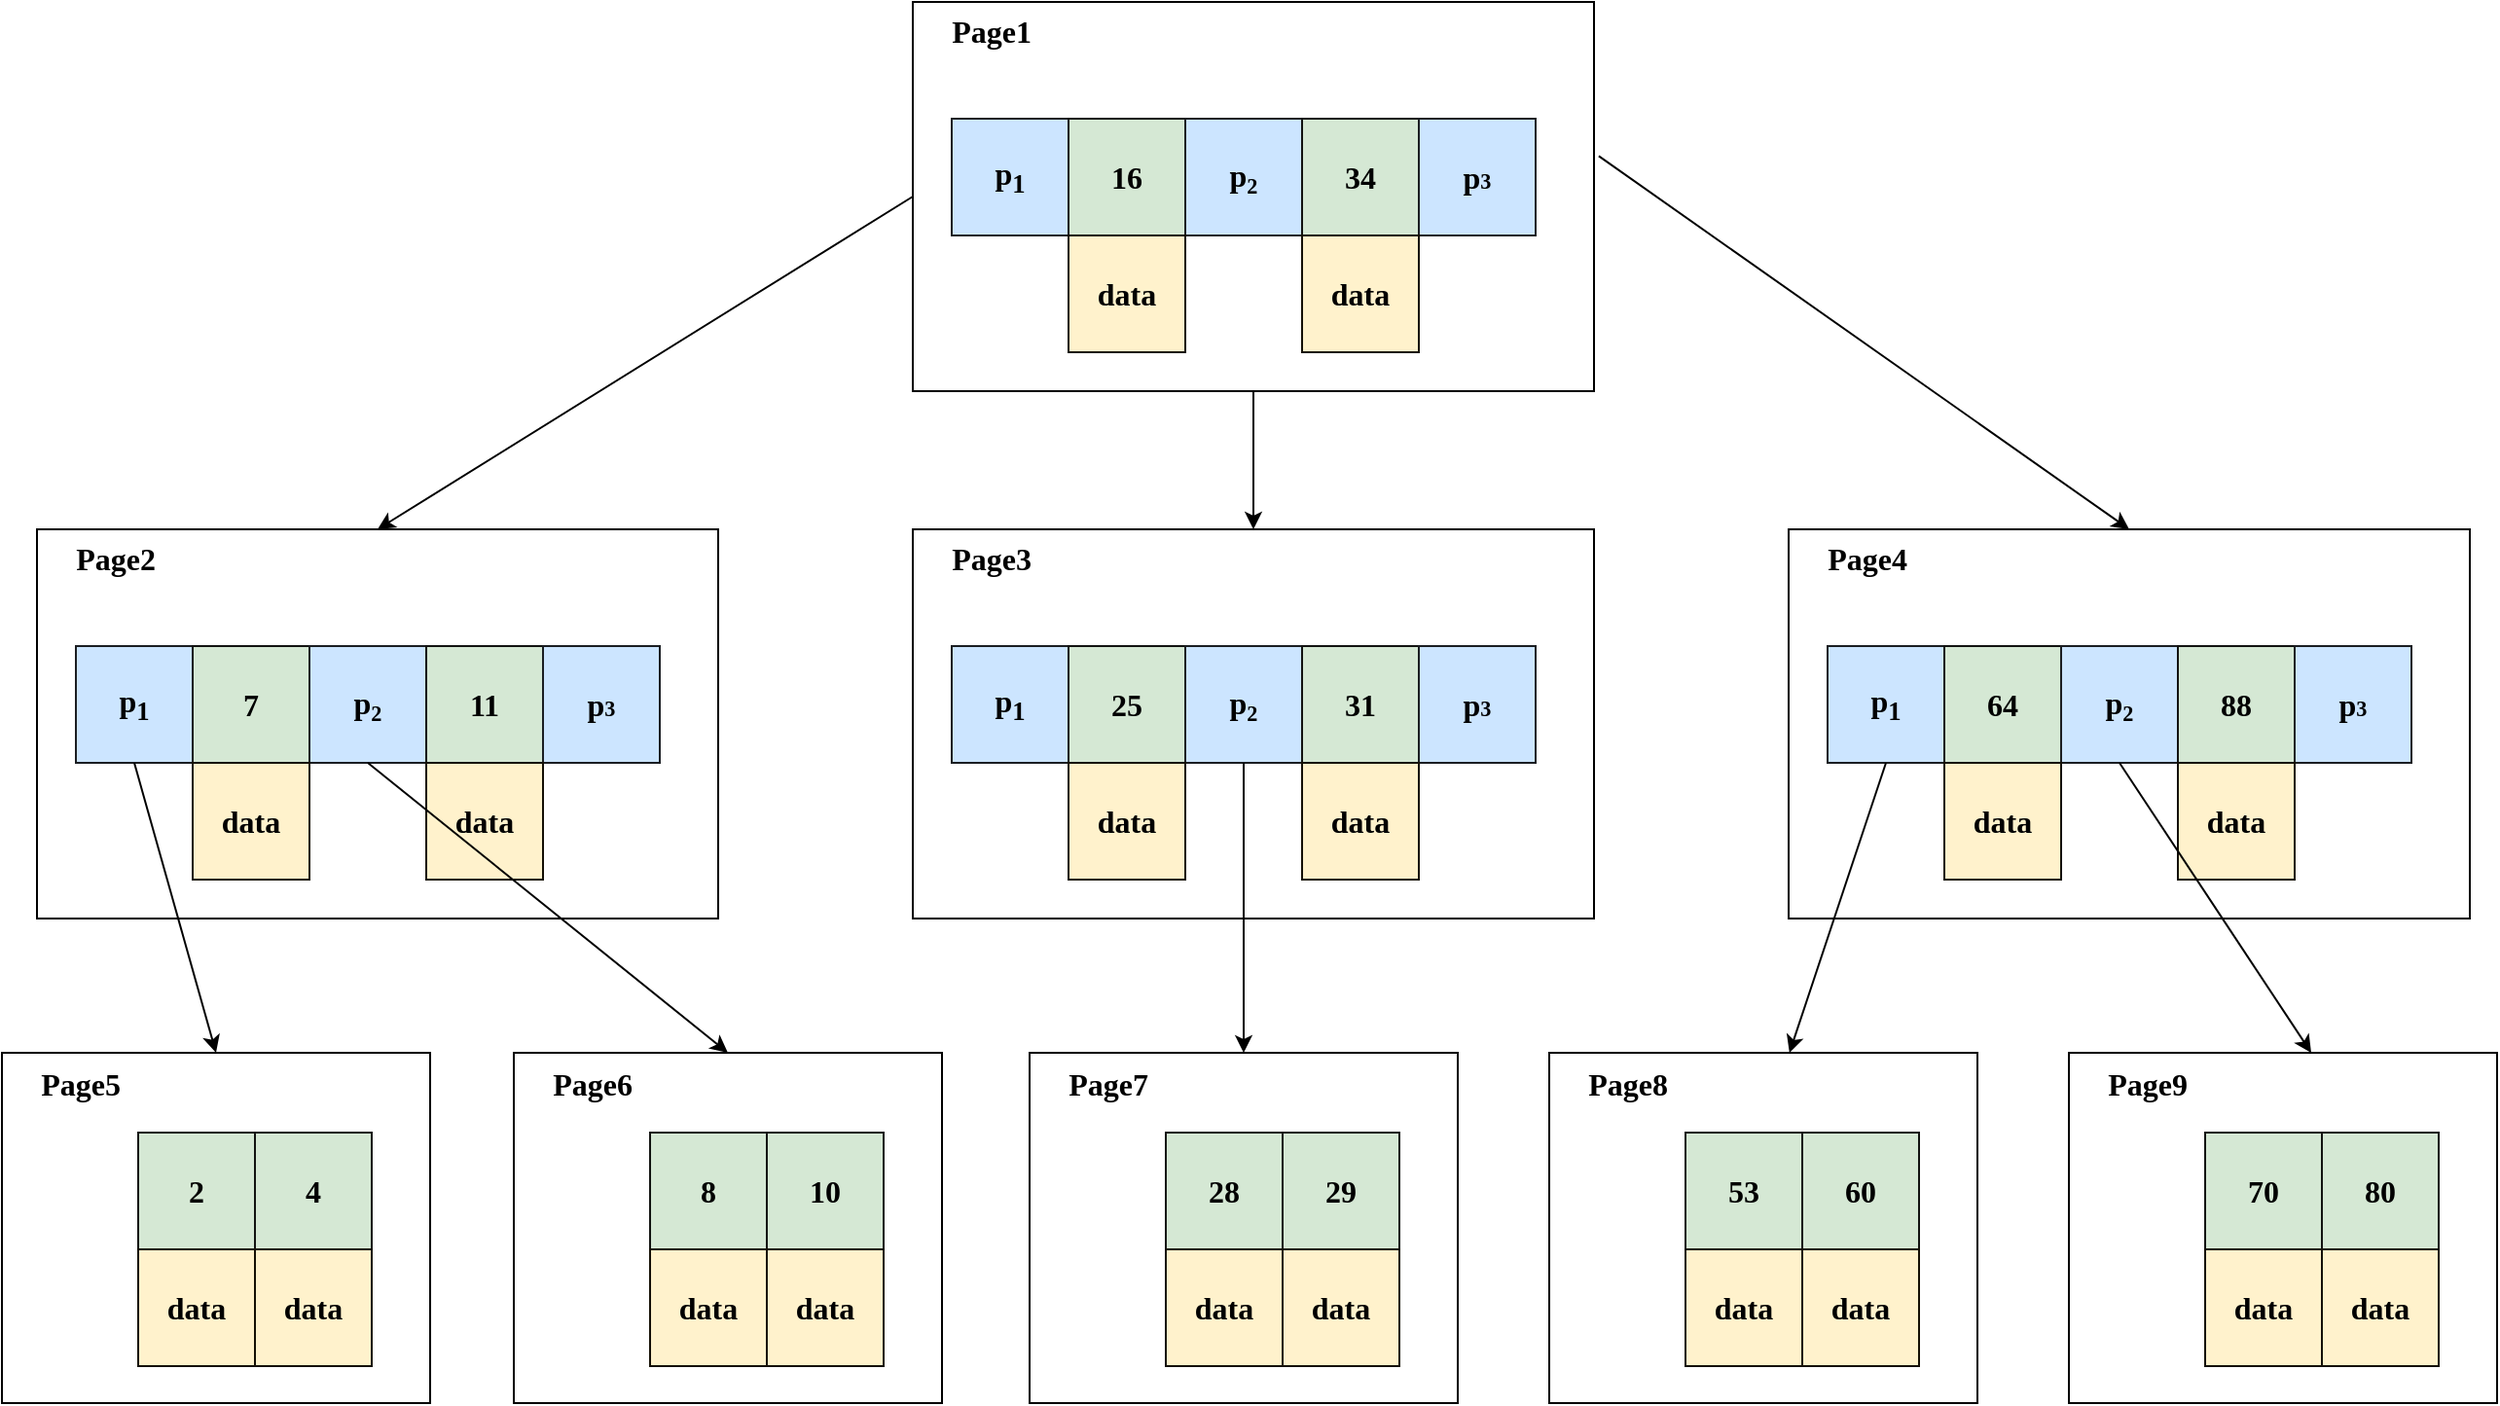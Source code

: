 <mxfile version="21.2.8" type="device">
  <diagram name="Page-1" id="hVvvGBImzzeIShNOH6aR">
    <mxGraphModel dx="2496" dy="1232" grid="1" gridSize="10" guides="1" tooltips="1" connect="1" arrows="1" fold="1" page="1" pageScale="1" pageWidth="827" pageHeight="1169" math="0" shadow="0">
      <root>
        <mxCell id="0" />
        <mxCell id="1" parent="0" />
        <mxCell id="w7mX2GBIEuvkQ30eatzn-45" value="" style="rounded=0;whiteSpace=wrap;html=1;" vertex="1" parent="1">
          <mxGeometry x="-368" y="840" width="220" height="180" as="geometry" />
        </mxCell>
        <mxCell id="w7mX2GBIEuvkQ30eatzn-9" value="" style="rounded=0;whiteSpace=wrap;html=1;" vertex="1" parent="1">
          <mxGeometry x="100" y="300" width="350" height="200" as="geometry" />
        </mxCell>
        <mxCell id="w7mX2GBIEuvkQ30eatzn-2" value="&lt;font face=&quot;Verdana&quot; style=&quot;font-size: 16px;&quot;&gt;&lt;b&gt;p&lt;sub&gt;1&lt;/sub&gt;&lt;/b&gt;&lt;/font&gt;" style="rounded=0;whiteSpace=wrap;html=1;fillColor=#cce5ff;strokeColor=#1b1e22;" vertex="1" parent="1">
          <mxGeometry x="120" y="360" width="60" height="60" as="geometry" />
        </mxCell>
        <mxCell id="w7mX2GBIEuvkQ30eatzn-3" value="&lt;font face=&quot;Verdana&quot;&gt;&lt;span style=&quot;font-size: 16px;&quot;&gt;&lt;b&gt;16&lt;/b&gt;&lt;/span&gt;&lt;/font&gt;" style="rounded=0;whiteSpace=wrap;html=1;fillColor=#d5e8d4;strokeColor=#121311;" vertex="1" parent="1">
          <mxGeometry x="180" y="360" width="60" height="60" as="geometry" />
        </mxCell>
        <mxCell id="w7mX2GBIEuvkQ30eatzn-4" value="&lt;font face=&quot;Verdana&quot; style=&quot;&quot;&gt;&lt;b style=&quot;&quot;&gt;&lt;span style=&quot;font-size: 16px;&quot;&gt;p&lt;/span&gt;&lt;span style=&quot;font-size: 13.333px;&quot;&gt;&lt;sub&gt;2&lt;/sub&gt;&lt;/span&gt;&lt;/b&gt;&lt;/font&gt;" style="rounded=0;whiteSpace=wrap;html=1;fillColor=#cce5ff;strokeColor=#1b1e22;" vertex="1" parent="1">
          <mxGeometry x="240" y="360" width="60" height="60" as="geometry" />
        </mxCell>
        <mxCell id="w7mX2GBIEuvkQ30eatzn-5" value="&lt;font face=&quot;Verdana&quot;&gt;&lt;span style=&quot;font-size: 16px;&quot;&gt;&lt;b&gt;34&lt;/b&gt;&lt;/span&gt;&lt;/font&gt;" style="rounded=0;whiteSpace=wrap;html=1;fillColor=#d5e8d4;strokeColor=#121311;" vertex="1" parent="1">
          <mxGeometry x="300" y="360" width="60" height="60" as="geometry" />
        </mxCell>
        <mxCell id="w7mX2GBIEuvkQ30eatzn-6" value="&lt;font face=&quot;Verdana&quot; style=&quot;&quot;&gt;&lt;b style=&quot;&quot;&gt;&lt;span style=&quot;font-size: 16px;&quot;&gt;p&lt;/span&gt;&lt;span style=&quot;font-size: 11.111px;&quot;&gt;3&lt;/span&gt;&lt;/b&gt;&lt;/font&gt;" style="rounded=0;whiteSpace=wrap;html=1;fillColor=#cce5ff;strokeColor=#1b1e22;" vertex="1" parent="1">
          <mxGeometry x="360" y="360" width="60" height="60" as="geometry" />
        </mxCell>
        <mxCell id="w7mX2GBIEuvkQ30eatzn-7" value="&lt;font face=&quot;Verdana&quot;&gt;&lt;span style=&quot;font-size: 16px;&quot;&gt;&lt;b&gt;data&lt;/b&gt;&lt;/span&gt;&lt;/font&gt;" style="rounded=0;whiteSpace=wrap;html=1;fillColor=#fff2cc;strokeColor=#141005;" vertex="1" parent="1">
          <mxGeometry x="180" y="420" width="60" height="60" as="geometry" />
        </mxCell>
        <mxCell id="w7mX2GBIEuvkQ30eatzn-8" value="&lt;font face=&quot;Verdana&quot;&gt;&lt;span style=&quot;font-size: 16px;&quot;&gt;&lt;b&gt;data&lt;/b&gt;&lt;/span&gt;&lt;/font&gt;" style="rounded=0;whiteSpace=wrap;html=1;fillColor=#fff2cc;strokeColor=#141005;" vertex="1" parent="1">
          <mxGeometry x="300" y="420" width="60" height="60" as="geometry" />
        </mxCell>
        <mxCell id="w7mX2GBIEuvkQ30eatzn-10" value="&lt;font size=&quot;1&quot; face=&quot;Verdana&quot;&gt;&lt;b style=&quot;font-size: 16px;&quot;&gt;Page1&lt;/b&gt;&lt;/font&gt;" style="text;html=1;align=center;verticalAlign=middle;resizable=0;points=[];autosize=1;strokeColor=none;fillColor=none;" vertex="1" parent="1">
          <mxGeometry x="100" y="300" width="80" height="30" as="geometry" />
        </mxCell>
        <mxCell id="w7mX2GBIEuvkQ30eatzn-11" value="" style="rounded=0;whiteSpace=wrap;html=1;" vertex="1" parent="1">
          <mxGeometry x="-350" y="571" width="350" height="200" as="geometry" />
        </mxCell>
        <mxCell id="w7mX2GBIEuvkQ30eatzn-12" value="&lt;font face=&quot;Verdana&quot; style=&quot;font-size: 16px;&quot;&gt;&lt;b&gt;p&lt;sub&gt;1&lt;/sub&gt;&lt;/b&gt;&lt;/font&gt;" style="rounded=0;whiteSpace=wrap;html=1;fillColor=#cce5ff;strokeColor=#1b1e22;" vertex="1" parent="1">
          <mxGeometry x="-330" y="631" width="60" height="60" as="geometry" />
        </mxCell>
        <mxCell id="w7mX2GBIEuvkQ30eatzn-13" value="&lt;font face=&quot;Verdana&quot;&gt;&lt;span style=&quot;font-size: 16px;&quot;&gt;&lt;b&gt;7&lt;/b&gt;&lt;/span&gt;&lt;/font&gt;" style="rounded=0;whiteSpace=wrap;html=1;fillColor=#d5e8d4;strokeColor=#121311;" vertex="1" parent="1">
          <mxGeometry x="-270" y="631" width="60" height="60" as="geometry" />
        </mxCell>
        <mxCell id="w7mX2GBIEuvkQ30eatzn-14" value="&lt;font face=&quot;Verdana&quot; style=&quot;&quot;&gt;&lt;b style=&quot;&quot;&gt;&lt;span style=&quot;font-size: 16px;&quot;&gt;p&lt;/span&gt;&lt;span style=&quot;font-size: 13.333px;&quot;&gt;&lt;sub&gt;2&lt;/sub&gt;&lt;/span&gt;&lt;/b&gt;&lt;/font&gt;" style="rounded=0;whiteSpace=wrap;html=1;fillColor=#cce5ff;strokeColor=#1b1e22;" vertex="1" parent="1">
          <mxGeometry x="-210" y="631" width="60" height="60" as="geometry" />
        </mxCell>
        <mxCell id="w7mX2GBIEuvkQ30eatzn-15" value="&lt;font face=&quot;Verdana&quot;&gt;&lt;span style=&quot;font-size: 16px;&quot;&gt;&lt;b&gt;11&lt;/b&gt;&lt;/span&gt;&lt;/font&gt;" style="rounded=0;whiteSpace=wrap;html=1;fillColor=#d5e8d4;strokeColor=#121311;" vertex="1" parent="1">
          <mxGeometry x="-150" y="631" width="60" height="60" as="geometry" />
        </mxCell>
        <mxCell id="w7mX2GBIEuvkQ30eatzn-16" value="&lt;font face=&quot;Verdana&quot; style=&quot;&quot;&gt;&lt;b style=&quot;&quot;&gt;&lt;span style=&quot;font-size: 16px;&quot;&gt;p&lt;/span&gt;&lt;span style=&quot;font-size: 11.111px;&quot;&gt;3&lt;/span&gt;&lt;/b&gt;&lt;/font&gt;" style="rounded=0;whiteSpace=wrap;html=1;fillColor=#cce5ff;strokeColor=#1b1e22;" vertex="1" parent="1">
          <mxGeometry x="-90" y="631" width="60" height="60" as="geometry" />
        </mxCell>
        <mxCell id="w7mX2GBIEuvkQ30eatzn-17" value="&lt;font face=&quot;Verdana&quot;&gt;&lt;span style=&quot;font-size: 16px;&quot;&gt;&lt;b&gt;data&lt;/b&gt;&lt;/span&gt;&lt;/font&gt;" style="rounded=0;whiteSpace=wrap;html=1;fillColor=#fff2cc;strokeColor=#141005;" vertex="1" parent="1">
          <mxGeometry x="-270" y="691" width="60" height="60" as="geometry" />
        </mxCell>
        <mxCell id="w7mX2GBIEuvkQ30eatzn-18" value="&lt;font face=&quot;Verdana&quot;&gt;&lt;span style=&quot;font-size: 16px;&quot;&gt;&lt;b&gt;data&lt;/b&gt;&lt;/span&gt;&lt;/font&gt;" style="rounded=0;whiteSpace=wrap;html=1;fillColor=#fff2cc;strokeColor=#141005;" vertex="1" parent="1">
          <mxGeometry x="-150" y="691" width="60" height="60" as="geometry" />
        </mxCell>
        <mxCell id="w7mX2GBIEuvkQ30eatzn-19" value="&lt;font size=&quot;1&quot; face=&quot;Verdana&quot;&gt;&lt;b style=&quot;font-size: 16px;&quot;&gt;Page2&lt;/b&gt;&lt;/font&gt;" style="text;html=1;align=center;verticalAlign=middle;resizable=0;points=[];autosize=1;strokeColor=none;fillColor=none;" vertex="1" parent="1">
          <mxGeometry x="-350" y="571" width="80" height="30" as="geometry" />
        </mxCell>
        <mxCell id="w7mX2GBIEuvkQ30eatzn-20" value="" style="endArrow=classic;html=1;rounded=0;exitX=0;exitY=0.5;exitDx=0;exitDy=0;entryX=0.5;entryY=0;entryDx=0;entryDy=0;" edge="1" parent="1" source="w7mX2GBIEuvkQ30eatzn-9" target="w7mX2GBIEuvkQ30eatzn-11">
          <mxGeometry width="50" height="50" relative="1" as="geometry">
            <mxPoint x="-70" y="660" as="sourcePoint" />
            <mxPoint x="-20" y="610" as="targetPoint" />
          </mxGeometry>
        </mxCell>
        <mxCell id="w7mX2GBIEuvkQ30eatzn-21" value="" style="rounded=0;whiteSpace=wrap;html=1;" vertex="1" parent="1">
          <mxGeometry x="100" y="571" width="350" height="200" as="geometry" />
        </mxCell>
        <mxCell id="w7mX2GBIEuvkQ30eatzn-22" value="&lt;font face=&quot;Verdana&quot; style=&quot;font-size: 16px;&quot;&gt;&lt;b&gt;p&lt;sub&gt;1&lt;/sub&gt;&lt;/b&gt;&lt;/font&gt;" style="rounded=0;whiteSpace=wrap;html=1;fillColor=#cce5ff;strokeColor=#1b1e22;" vertex="1" parent="1">
          <mxGeometry x="120" y="631" width="60" height="60" as="geometry" />
        </mxCell>
        <mxCell id="w7mX2GBIEuvkQ30eatzn-23" value="&lt;font face=&quot;Verdana&quot;&gt;&lt;span style=&quot;font-size: 16px;&quot;&gt;&lt;b&gt;25&lt;/b&gt;&lt;/span&gt;&lt;/font&gt;" style="rounded=0;whiteSpace=wrap;html=1;fillColor=#d5e8d4;strokeColor=#121311;" vertex="1" parent="1">
          <mxGeometry x="180" y="631" width="60" height="60" as="geometry" />
        </mxCell>
        <mxCell id="w7mX2GBIEuvkQ30eatzn-24" value="&lt;font face=&quot;Verdana&quot; style=&quot;&quot;&gt;&lt;b style=&quot;&quot;&gt;&lt;span style=&quot;font-size: 16px;&quot;&gt;p&lt;/span&gt;&lt;span style=&quot;font-size: 13.333px;&quot;&gt;&lt;sub&gt;2&lt;/sub&gt;&lt;/span&gt;&lt;/b&gt;&lt;/font&gt;" style="rounded=0;whiteSpace=wrap;html=1;fillColor=#cce5ff;strokeColor=#1b1e22;" vertex="1" parent="1">
          <mxGeometry x="240" y="631" width="60" height="60" as="geometry" />
        </mxCell>
        <mxCell id="w7mX2GBIEuvkQ30eatzn-25" value="&lt;font face=&quot;Verdana&quot;&gt;&lt;span style=&quot;font-size: 16px;&quot;&gt;&lt;b&gt;31&lt;/b&gt;&lt;/span&gt;&lt;/font&gt;" style="rounded=0;whiteSpace=wrap;html=1;fillColor=#d5e8d4;strokeColor=#121311;" vertex="1" parent="1">
          <mxGeometry x="300" y="631" width="60" height="60" as="geometry" />
        </mxCell>
        <mxCell id="w7mX2GBIEuvkQ30eatzn-26" value="&lt;font face=&quot;Verdana&quot; style=&quot;&quot;&gt;&lt;b style=&quot;&quot;&gt;&lt;span style=&quot;font-size: 16px;&quot;&gt;p&lt;/span&gt;&lt;span style=&quot;font-size: 11.111px;&quot;&gt;3&lt;/span&gt;&lt;/b&gt;&lt;/font&gt;" style="rounded=0;whiteSpace=wrap;html=1;fillColor=#cce5ff;strokeColor=#1b1e22;" vertex="1" parent="1">
          <mxGeometry x="360" y="631" width="60" height="60" as="geometry" />
        </mxCell>
        <mxCell id="w7mX2GBIEuvkQ30eatzn-27" value="&lt;font face=&quot;Verdana&quot;&gt;&lt;span style=&quot;font-size: 16px;&quot;&gt;&lt;b&gt;data&lt;/b&gt;&lt;/span&gt;&lt;/font&gt;" style="rounded=0;whiteSpace=wrap;html=1;fillColor=#fff2cc;strokeColor=#141005;" vertex="1" parent="1">
          <mxGeometry x="180" y="691" width="60" height="60" as="geometry" />
        </mxCell>
        <mxCell id="w7mX2GBIEuvkQ30eatzn-28" value="&lt;font face=&quot;Verdana&quot;&gt;&lt;span style=&quot;font-size: 16px;&quot;&gt;&lt;b&gt;data&lt;/b&gt;&lt;/span&gt;&lt;/font&gt;" style="rounded=0;whiteSpace=wrap;html=1;fillColor=#fff2cc;strokeColor=#141005;" vertex="1" parent="1">
          <mxGeometry x="300" y="691" width="60" height="60" as="geometry" />
        </mxCell>
        <mxCell id="w7mX2GBIEuvkQ30eatzn-29" value="&lt;font size=&quot;1&quot; face=&quot;Verdana&quot;&gt;&lt;b style=&quot;font-size: 16px;&quot;&gt;Page3&lt;/b&gt;&lt;/font&gt;" style="text;html=1;align=center;verticalAlign=middle;resizable=0;points=[];autosize=1;strokeColor=none;fillColor=none;" vertex="1" parent="1">
          <mxGeometry x="100" y="571" width="80" height="30" as="geometry" />
        </mxCell>
        <mxCell id="w7mX2GBIEuvkQ30eatzn-30" value="" style="rounded=0;whiteSpace=wrap;html=1;" vertex="1" parent="1">
          <mxGeometry x="550" y="571" width="350" height="200" as="geometry" />
        </mxCell>
        <mxCell id="w7mX2GBIEuvkQ30eatzn-31" value="&lt;font face=&quot;Verdana&quot; style=&quot;font-size: 16px;&quot;&gt;&lt;b&gt;p&lt;sub&gt;1&lt;/sub&gt;&lt;/b&gt;&lt;/font&gt;" style="rounded=0;whiteSpace=wrap;html=1;fillColor=#cce5ff;strokeColor=#1b1e22;" vertex="1" parent="1">
          <mxGeometry x="570" y="631" width="60" height="60" as="geometry" />
        </mxCell>
        <mxCell id="w7mX2GBIEuvkQ30eatzn-32" value="&lt;font face=&quot;Verdana&quot;&gt;&lt;span style=&quot;font-size: 16px;&quot;&gt;&lt;b&gt;64&lt;/b&gt;&lt;/span&gt;&lt;/font&gt;" style="rounded=0;whiteSpace=wrap;html=1;fillColor=#d5e8d4;strokeColor=#121311;" vertex="1" parent="1">
          <mxGeometry x="630" y="631" width="60" height="60" as="geometry" />
        </mxCell>
        <mxCell id="w7mX2GBIEuvkQ30eatzn-33" value="&lt;font face=&quot;Verdana&quot; style=&quot;&quot;&gt;&lt;b style=&quot;&quot;&gt;&lt;span style=&quot;font-size: 16px;&quot;&gt;p&lt;/span&gt;&lt;span style=&quot;font-size: 13.333px;&quot;&gt;&lt;sub&gt;2&lt;/sub&gt;&lt;/span&gt;&lt;/b&gt;&lt;/font&gt;" style="rounded=0;whiteSpace=wrap;html=1;fillColor=#cce5ff;strokeColor=#1b1e22;" vertex="1" parent="1">
          <mxGeometry x="690" y="631" width="60" height="60" as="geometry" />
        </mxCell>
        <mxCell id="w7mX2GBIEuvkQ30eatzn-34" value="&lt;font face=&quot;Verdana&quot;&gt;&lt;span style=&quot;font-size: 16px;&quot;&gt;&lt;b&gt;88&lt;/b&gt;&lt;/span&gt;&lt;/font&gt;" style="rounded=0;whiteSpace=wrap;html=1;fillColor=#d5e8d4;strokeColor=#121311;" vertex="1" parent="1">
          <mxGeometry x="750" y="631" width="60" height="60" as="geometry" />
        </mxCell>
        <mxCell id="w7mX2GBIEuvkQ30eatzn-35" value="&lt;font face=&quot;Verdana&quot; style=&quot;&quot;&gt;&lt;b style=&quot;&quot;&gt;&lt;span style=&quot;font-size: 16px;&quot;&gt;p&lt;/span&gt;&lt;span style=&quot;font-size: 11.111px;&quot;&gt;3&lt;/span&gt;&lt;/b&gt;&lt;/font&gt;" style="rounded=0;whiteSpace=wrap;html=1;fillColor=#cce5ff;strokeColor=#1b1e22;" vertex="1" parent="1">
          <mxGeometry x="810" y="631" width="60" height="60" as="geometry" />
        </mxCell>
        <mxCell id="w7mX2GBIEuvkQ30eatzn-36" value="&lt;font face=&quot;Verdana&quot;&gt;&lt;span style=&quot;font-size: 16px;&quot;&gt;&lt;b&gt;data&lt;/b&gt;&lt;/span&gt;&lt;/font&gt;" style="rounded=0;whiteSpace=wrap;html=1;fillColor=#fff2cc;strokeColor=#141005;" vertex="1" parent="1">
          <mxGeometry x="630" y="691" width="60" height="60" as="geometry" />
        </mxCell>
        <mxCell id="w7mX2GBIEuvkQ30eatzn-37" value="&lt;font face=&quot;Verdana&quot;&gt;&lt;span style=&quot;font-size: 16px;&quot;&gt;&lt;b&gt;data&lt;/b&gt;&lt;/span&gt;&lt;/font&gt;" style="rounded=0;whiteSpace=wrap;html=1;fillColor=#fff2cc;strokeColor=#141005;" vertex="1" parent="1">
          <mxGeometry x="750" y="691" width="60" height="60" as="geometry" />
        </mxCell>
        <mxCell id="w7mX2GBIEuvkQ30eatzn-38" value="&lt;font size=&quot;1&quot; face=&quot;Verdana&quot;&gt;&lt;b style=&quot;font-size: 16px;&quot;&gt;Page4&lt;/b&gt;&lt;/font&gt;" style="text;html=1;align=center;verticalAlign=middle;resizable=0;points=[];autosize=1;strokeColor=none;fillColor=none;" vertex="1" parent="1">
          <mxGeometry x="550" y="571" width="80" height="30" as="geometry" />
        </mxCell>
        <mxCell id="w7mX2GBIEuvkQ30eatzn-39" value="" style="endArrow=classic;html=1;rounded=0;exitX=0.5;exitY=1;exitDx=0;exitDy=0;entryX=0.5;entryY=0;entryDx=0;entryDy=0;" edge="1" parent="1" source="w7mX2GBIEuvkQ30eatzn-9" target="w7mX2GBIEuvkQ30eatzn-21">
          <mxGeometry width="50" height="50" relative="1" as="geometry">
            <mxPoint x="430" y="650" as="sourcePoint" />
            <mxPoint x="480" y="600" as="targetPoint" />
          </mxGeometry>
        </mxCell>
        <mxCell id="w7mX2GBIEuvkQ30eatzn-40" value="" style="endArrow=classic;html=1;rounded=0;exitX=1.007;exitY=0.396;exitDx=0;exitDy=0;exitPerimeter=0;entryX=0.5;entryY=0;entryDx=0;entryDy=0;" edge="1" parent="1" source="w7mX2GBIEuvkQ30eatzn-9" target="w7mX2GBIEuvkQ30eatzn-30">
          <mxGeometry width="50" height="50" relative="1" as="geometry">
            <mxPoint x="430" y="650" as="sourcePoint" />
            <mxPoint x="480" y="600" as="targetPoint" />
          </mxGeometry>
        </mxCell>
        <mxCell id="w7mX2GBIEuvkQ30eatzn-41" value="&lt;font face=&quot;Verdana&quot;&gt;&lt;span style=&quot;font-size: 16px;&quot;&gt;&lt;b&gt;2&lt;/b&gt;&lt;/span&gt;&lt;/font&gt;" style="rounded=0;whiteSpace=wrap;html=1;fillColor=#d5e8d4;strokeColor=#121311;" vertex="1" parent="1">
          <mxGeometry x="-298" y="881" width="60" height="60" as="geometry" />
        </mxCell>
        <mxCell id="w7mX2GBIEuvkQ30eatzn-42" value="&lt;font face=&quot;Verdana&quot;&gt;&lt;span style=&quot;font-size: 16px;&quot;&gt;&lt;b&gt;4&lt;/b&gt;&lt;/span&gt;&lt;/font&gt;" style="rounded=0;whiteSpace=wrap;html=1;fillColor=#d5e8d4;strokeColor=#121311;" vertex="1" parent="1">
          <mxGeometry x="-238" y="881" width="60" height="60" as="geometry" />
        </mxCell>
        <mxCell id="w7mX2GBIEuvkQ30eatzn-43" value="&lt;font face=&quot;Verdana&quot;&gt;&lt;span style=&quot;font-size: 16px;&quot;&gt;&lt;b&gt;data&lt;/b&gt;&lt;/span&gt;&lt;/font&gt;" style="rounded=0;whiteSpace=wrap;html=1;fillColor=#fff2cc;strokeColor=#141005;" vertex="1" parent="1">
          <mxGeometry x="-298" y="941" width="60" height="60" as="geometry" />
        </mxCell>
        <mxCell id="w7mX2GBIEuvkQ30eatzn-44" value="&lt;font face=&quot;Verdana&quot;&gt;&lt;span style=&quot;font-size: 16px;&quot;&gt;&lt;b&gt;data&lt;/b&gt;&lt;/span&gt;&lt;/font&gt;" style="rounded=0;whiteSpace=wrap;html=1;fillColor=#fff2cc;strokeColor=#141005;" vertex="1" parent="1">
          <mxGeometry x="-238" y="941" width="60" height="60" as="geometry" />
        </mxCell>
        <mxCell id="w7mX2GBIEuvkQ30eatzn-46" value="&lt;font size=&quot;1&quot; face=&quot;Verdana&quot;&gt;&lt;b style=&quot;font-size: 16px;&quot;&gt;Page5&lt;/b&gt;&lt;/font&gt;" style="text;html=1;align=center;verticalAlign=middle;resizable=0;points=[];autosize=1;strokeColor=none;fillColor=none;" vertex="1" parent="1">
          <mxGeometry x="-368" y="841" width="80" height="30" as="geometry" />
        </mxCell>
        <mxCell id="w7mX2GBIEuvkQ30eatzn-47" value="" style="endArrow=classic;html=1;rounded=0;exitX=0.5;exitY=1;exitDx=0;exitDy=0;entryX=0.5;entryY=0;entryDx=0;entryDy=0;" edge="1" parent="1" source="w7mX2GBIEuvkQ30eatzn-12" target="w7mX2GBIEuvkQ30eatzn-45">
          <mxGeometry width="50" height="50" relative="1" as="geometry">
            <mxPoint x="-70" y="690" as="sourcePoint" />
            <mxPoint x="-20" y="640" as="targetPoint" />
          </mxGeometry>
        </mxCell>
        <mxCell id="w7mX2GBIEuvkQ30eatzn-48" value="" style="rounded=0;whiteSpace=wrap;html=1;" vertex="1" parent="1">
          <mxGeometry x="-105" y="840" width="220" height="180" as="geometry" />
        </mxCell>
        <mxCell id="w7mX2GBIEuvkQ30eatzn-49" value="&lt;font face=&quot;Verdana&quot;&gt;&lt;span style=&quot;font-size: 16px;&quot;&gt;&lt;b&gt;8&lt;/b&gt;&lt;/span&gt;&lt;/font&gt;" style="rounded=0;whiteSpace=wrap;html=1;fillColor=#d5e8d4;strokeColor=#121311;" vertex="1" parent="1">
          <mxGeometry x="-35" y="881" width="60" height="60" as="geometry" />
        </mxCell>
        <mxCell id="w7mX2GBIEuvkQ30eatzn-50" value="&lt;font face=&quot;Verdana&quot;&gt;&lt;span style=&quot;font-size: 16px;&quot;&gt;&lt;b&gt;10&lt;/b&gt;&lt;/span&gt;&lt;/font&gt;" style="rounded=0;whiteSpace=wrap;html=1;fillColor=#d5e8d4;strokeColor=#121311;" vertex="1" parent="1">
          <mxGeometry x="25" y="881" width="60" height="60" as="geometry" />
        </mxCell>
        <mxCell id="w7mX2GBIEuvkQ30eatzn-51" value="&lt;font face=&quot;Verdana&quot;&gt;&lt;span style=&quot;font-size: 16px;&quot;&gt;&lt;b&gt;data&lt;/b&gt;&lt;/span&gt;&lt;/font&gt;" style="rounded=0;whiteSpace=wrap;html=1;fillColor=#fff2cc;strokeColor=#141005;" vertex="1" parent="1">
          <mxGeometry x="-35" y="941" width="60" height="60" as="geometry" />
        </mxCell>
        <mxCell id="w7mX2GBIEuvkQ30eatzn-52" value="&lt;font face=&quot;Verdana&quot;&gt;&lt;span style=&quot;font-size: 16px;&quot;&gt;&lt;b&gt;data&lt;/b&gt;&lt;/span&gt;&lt;/font&gt;" style="rounded=0;whiteSpace=wrap;html=1;fillColor=#fff2cc;strokeColor=#141005;" vertex="1" parent="1">
          <mxGeometry x="25" y="941" width="60" height="60" as="geometry" />
        </mxCell>
        <mxCell id="w7mX2GBIEuvkQ30eatzn-53" value="&lt;font size=&quot;1&quot; face=&quot;Verdana&quot;&gt;&lt;b style=&quot;font-size: 16px;&quot;&gt;Page6&lt;/b&gt;&lt;/font&gt;" style="text;html=1;align=center;verticalAlign=middle;resizable=0;points=[];autosize=1;strokeColor=none;fillColor=none;" vertex="1" parent="1">
          <mxGeometry x="-105" y="841" width="80" height="30" as="geometry" />
        </mxCell>
        <mxCell id="w7mX2GBIEuvkQ30eatzn-54" value="" style="rounded=0;whiteSpace=wrap;html=1;" vertex="1" parent="1">
          <mxGeometry x="427" y="840" width="220" height="180" as="geometry" />
        </mxCell>
        <mxCell id="w7mX2GBIEuvkQ30eatzn-55" value="&lt;font face=&quot;Verdana&quot;&gt;&lt;span style=&quot;font-size: 16px;&quot;&gt;&lt;b&gt;53&lt;/b&gt;&lt;/span&gt;&lt;/font&gt;" style="rounded=0;whiteSpace=wrap;html=1;fillColor=#d5e8d4;strokeColor=#121311;" vertex="1" parent="1">
          <mxGeometry x="497" y="881" width="60" height="60" as="geometry" />
        </mxCell>
        <mxCell id="w7mX2GBIEuvkQ30eatzn-56" value="&lt;font face=&quot;Verdana&quot;&gt;&lt;span style=&quot;font-size: 16px;&quot;&gt;&lt;b&gt;60&lt;/b&gt;&lt;/span&gt;&lt;/font&gt;" style="rounded=0;whiteSpace=wrap;html=1;fillColor=#d5e8d4;strokeColor=#121311;" vertex="1" parent="1">
          <mxGeometry x="557" y="881" width="60" height="60" as="geometry" />
        </mxCell>
        <mxCell id="w7mX2GBIEuvkQ30eatzn-57" value="&lt;font face=&quot;Verdana&quot;&gt;&lt;span style=&quot;font-size: 16px;&quot;&gt;&lt;b&gt;data&lt;/b&gt;&lt;/span&gt;&lt;/font&gt;" style="rounded=0;whiteSpace=wrap;html=1;fillColor=#fff2cc;strokeColor=#141005;" vertex="1" parent="1">
          <mxGeometry x="497" y="941" width="60" height="60" as="geometry" />
        </mxCell>
        <mxCell id="w7mX2GBIEuvkQ30eatzn-58" value="&lt;font face=&quot;Verdana&quot;&gt;&lt;span style=&quot;font-size: 16px;&quot;&gt;&lt;b&gt;data&lt;/b&gt;&lt;/span&gt;&lt;/font&gt;" style="rounded=0;whiteSpace=wrap;html=1;fillColor=#fff2cc;strokeColor=#141005;" vertex="1" parent="1">
          <mxGeometry x="557" y="941" width="60" height="60" as="geometry" />
        </mxCell>
        <mxCell id="w7mX2GBIEuvkQ30eatzn-59" value="&lt;font size=&quot;1&quot; face=&quot;Verdana&quot;&gt;&lt;b style=&quot;font-size: 16px;&quot;&gt;Page8&lt;/b&gt;&lt;/font&gt;" style="text;html=1;align=center;verticalAlign=middle;resizable=0;points=[];autosize=1;strokeColor=none;fillColor=none;" vertex="1" parent="1">
          <mxGeometry x="427" y="841" width="80" height="30" as="geometry" />
        </mxCell>
        <mxCell id="w7mX2GBIEuvkQ30eatzn-60" value="" style="rounded=0;whiteSpace=wrap;html=1;" vertex="1" parent="1">
          <mxGeometry x="694" y="840" width="220" height="180" as="geometry" />
        </mxCell>
        <mxCell id="w7mX2GBIEuvkQ30eatzn-61" value="&lt;font face=&quot;Verdana&quot;&gt;&lt;span style=&quot;font-size: 16px;&quot;&gt;&lt;b&gt;70&lt;/b&gt;&lt;/span&gt;&lt;/font&gt;" style="rounded=0;whiteSpace=wrap;html=1;fillColor=#d5e8d4;strokeColor=#121311;" vertex="1" parent="1">
          <mxGeometry x="764" y="881" width="60" height="60" as="geometry" />
        </mxCell>
        <mxCell id="w7mX2GBIEuvkQ30eatzn-62" value="&lt;font face=&quot;Verdana&quot;&gt;&lt;span style=&quot;font-size: 16px;&quot;&gt;&lt;b&gt;80&lt;/b&gt;&lt;/span&gt;&lt;/font&gt;" style="rounded=0;whiteSpace=wrap;html=1;fillColor=#d5e8d4;strokeColor=#121311;" vertex="1" parent="1">
          <mxGeometry x="824" y="881" width="60" height="60" as="geometry" />
        </mxCell>
        <mxCell id="w7mX2GBIEuvkQ30eatzn-63" value="&lt;font face=&quot;Verdana&quot;&gt;&lt;span style=&quot;font-size: 16px;&quot;&gt;&lt;b&gt;data&lt;/b&gt;&lt;/span&gt;&lt;/font&gt;" style="rounded=0;whiteSpace=wrap;html=1;fillColor=#fff2cc;strokeColor=#141005;" vertex="1" parent="1">
          <mxGeometry x="764" y="941" width="60" height="60" as="geometry" />
        </mxCell>
        <mxCell id="w7mX2GBIEuvkQ30eatzn-64" value="&lt;font face=&quot;Verdana&quot;&gt;&lt;span style=&quot;font-size: 16px;&quot;&gt;&lt;b&gt;data&lt;/b&gt;&lt;/span&gt;&lt;/font&gt;" style="rounded=0;whiteSpace=wrap;html=1;fillColor=#fff2cc;strokeColor=#141005;" vertex="1" parent="1">
          <mxGeometry x="824" y="941" width="60" height="60" as="geometry" />
        </mxCell>
        <mxCell id="w7mX2GBIEuvkQ30eatzn-65" value="&lt;font size=&quot;1&quot; face=&quot;Verdana&quot;&gt;&lt;b style=&quot;font-size: 16px;&quot;&gt;Page9&lt;/b&gt;&lt;/font&gt;" style="text;html=1;align=center;verticalAlign=middle;resizable=0;points=[];autosize=1;strokeColor=none;fillColor=none;" vertex="1" parent="1">
          <mxGeometry x="694" y="841" width="80" height="30" as="geometry" />
        </mxCell>
        <mxCell id="w7mX2GBIEuvkQ30eatzn-66" value="" style="endArrow=classic;html=1;rounded=0;exitX=0.5;exitY=1;exitDx=0;exitDy=0;entryX=0.5;entryY=0;entryDx=0;entryDy=0;" edge="1" parent="1" source="w7mX2GBIEuvkQ30eatzn-14" target="w7mX2GBIEuvkQ30eatzn-48">
          <mxGeometry width="50" height="50" relative="1" as="geometry">
            <mxPoint x="190" y="820" as="sourcePoint" />
            <mxPoint x="240" y="770" as="targetPoint" />
          </mxGeometry>
        </mxCell>
        <mxCell id="w7mX2GBIEuvkQ30eatzn-67" value="" style="endArrow=classic;html=1;rounded=0;exitX=0.5;exitY=1;exitDx=0;exitDy=0;entryX=0.5;entryY=0;entryDx=0;entryDy=0;" edge="1" parent="1" source="w7mX2GBIEuvkQ30eatzn-24" target="w7mX2GBIEuvkQ30eatzn-68">
          <mxGeometry width="50" height="50" relative="1" as="geometry">
            <mxPoint x="280" y="820" as="sourcePoint" />
            <mxPoint x="330" y="770" as="targetPoint" />
          </mxGeometry>
        </mxCell>
        <mxCell id="w7mX2GBIEuvkQ30eatzn-68" value="" style="rounded=0;whiteSpace=wrap;html=1;" vertex="1" parent="1">
          <mxGeometry x="160" y="840" width="220" height="180" as="geometry" />
        </mxCell>
        <mxCell id="w7mX2GBIEuvkQ30eatzn-69" value="&lt;font face=&quot;Verdana&quot;&gt;&lt;span style=&quot;font-size: 16px;&quot;&gt;&lt;b&gt;28&lt;/b&gt;&lt;/span&gt;&lt;/font&gt;" style="rounded=0;whiteSpace=wrap;html=1;fillColor=#d5e8d4;strokeColor=#121311;" vertex="1" parent="1">
          <mxGeometry x="230" y="881" width="60" height="60" as="geometry" />
        </mxCell>
        <mxCell id="w7mX2GBIEuvkQ30eatzn-70" value="&lt;font face=&quot;Verdana&quot;&gt;&lt;span style=&quot;font-size: 16px;&quot;&gt;&lt;b&gt;29&lt;/b&gt;&lt;/span&gt;&lt;/font&gt;" style="rounded=0;whiteSpace=wrap;html=1;fillColor=#d5e8d4;strokeColor=#121311;" vertex="1" parent="1">
          <mxGeometry x="290" y="881" width="60" height="60" as="geometry" />
        </mxCell>
        <mxCell id="w7mX2GBIEuvkQ30eatzn-71" value="&lt;font face=&quot;Verdana&quot;&gt;&lt;span style=&quot;font-size: 16px;&quot;&gt;&lt;b&gt;data&lt;/b&gt;&lt;/span&gt;&lt;/font&gt;" style="rounded=0;whiteSpace=wrap;html=1;fillColor=#fff2cc;strokeColor=#141005;" vertex="1" parent="1">
          <mxGeometry x="230" y="941" width="60" height="60" as="geometry" />
        </mxCell>
        <mxCell id="w7mX2GBIEuvkQ30eatzn-72" value="&lt;font face=&quot;Verdana&quot;&gt;&lt;span style=&quot;font-size: 16px;&quot;&gt;&lt;b&gt;data&lt;/b&gt;&lt;/span&gt;&lt;/font&gt;" style="rounded=0;whiteSpace=wrap;html=1;fillColor=#fff2cc;strokeColor=#141005;" vertex="1" parent="1">
          <mxGeometry x="290" y="941" width="60" height="60" as="geometry" />
        </mxCell>
        <mxCell id="w7mX2GBIEuvkQ30eatzn-73" value="&lt;font size=&quot;1&quot; face=&quot;Verdana&quot;&gt;&lt;b style=&quot;font-size: 16px;&quot;&gt;Page7&lt;/b&gt;&lt;/font&gt;" style="text;html=1;align=center;verticalAlign=middle;resizable=0;points=[];autosize=1;strokeColor=none;fillColor=none;" vertex="1" parent="1">
          <mxGeometry x="160" y="841" width="80" height="30" as="geometry" />
        </mxCell>
        <mxCell id="w7mX2GBIEuvkQ30eatzn-74" value="" style="endArrow=classic;html=1;rounded=0;exitX=0.5;exitY=1;exitDx=0;exitDy=0;entryX=0.561;entryY=0;entryDx=0;entryDy=0;entryPerimeter=0;" edge="1" parent="1" source="w7mX2GBIEuvkQ30eatzn-31" target="w7mX2GBIEuvkQ30eatzn-54">
          <mxGeometry width="50" height="50" relative="1" as="geometry">
            <mxPoint x="530" y="820" as="sourcePoint" />
            <mxPoint x="580" y="770" as="targetPoint" />
          </mxGeometry>
        </mxCell>
        <mxCell id="w7mX2GBIEuvkQ30eatzn-75" value="" style="endArrow=classic;html=1;rounded=0;exitX=0.5;exitY=1;exitDx=0;exitDy=0;entryX=0.566;entryY=0;entryDx=0;entryDy=0;entryPerimeter=0;" edge="1" parent="1" source="w7mX2GBIEuvkQ30eatzn-33" target="w7mX2GBIEuvkQ30eatzn-60">
          <mxGeometry width="50" height="50" relative="1" as="geometry">
            <mxPoint x="530" y="820" as="sourcePoint" />
            <mxPoint x="580" y="770" as="targetPoint" />
          </mxGeometry>
        </mxCell>
      </root>
    </mxGraphModel>
  </diagram>
</mxfile>
